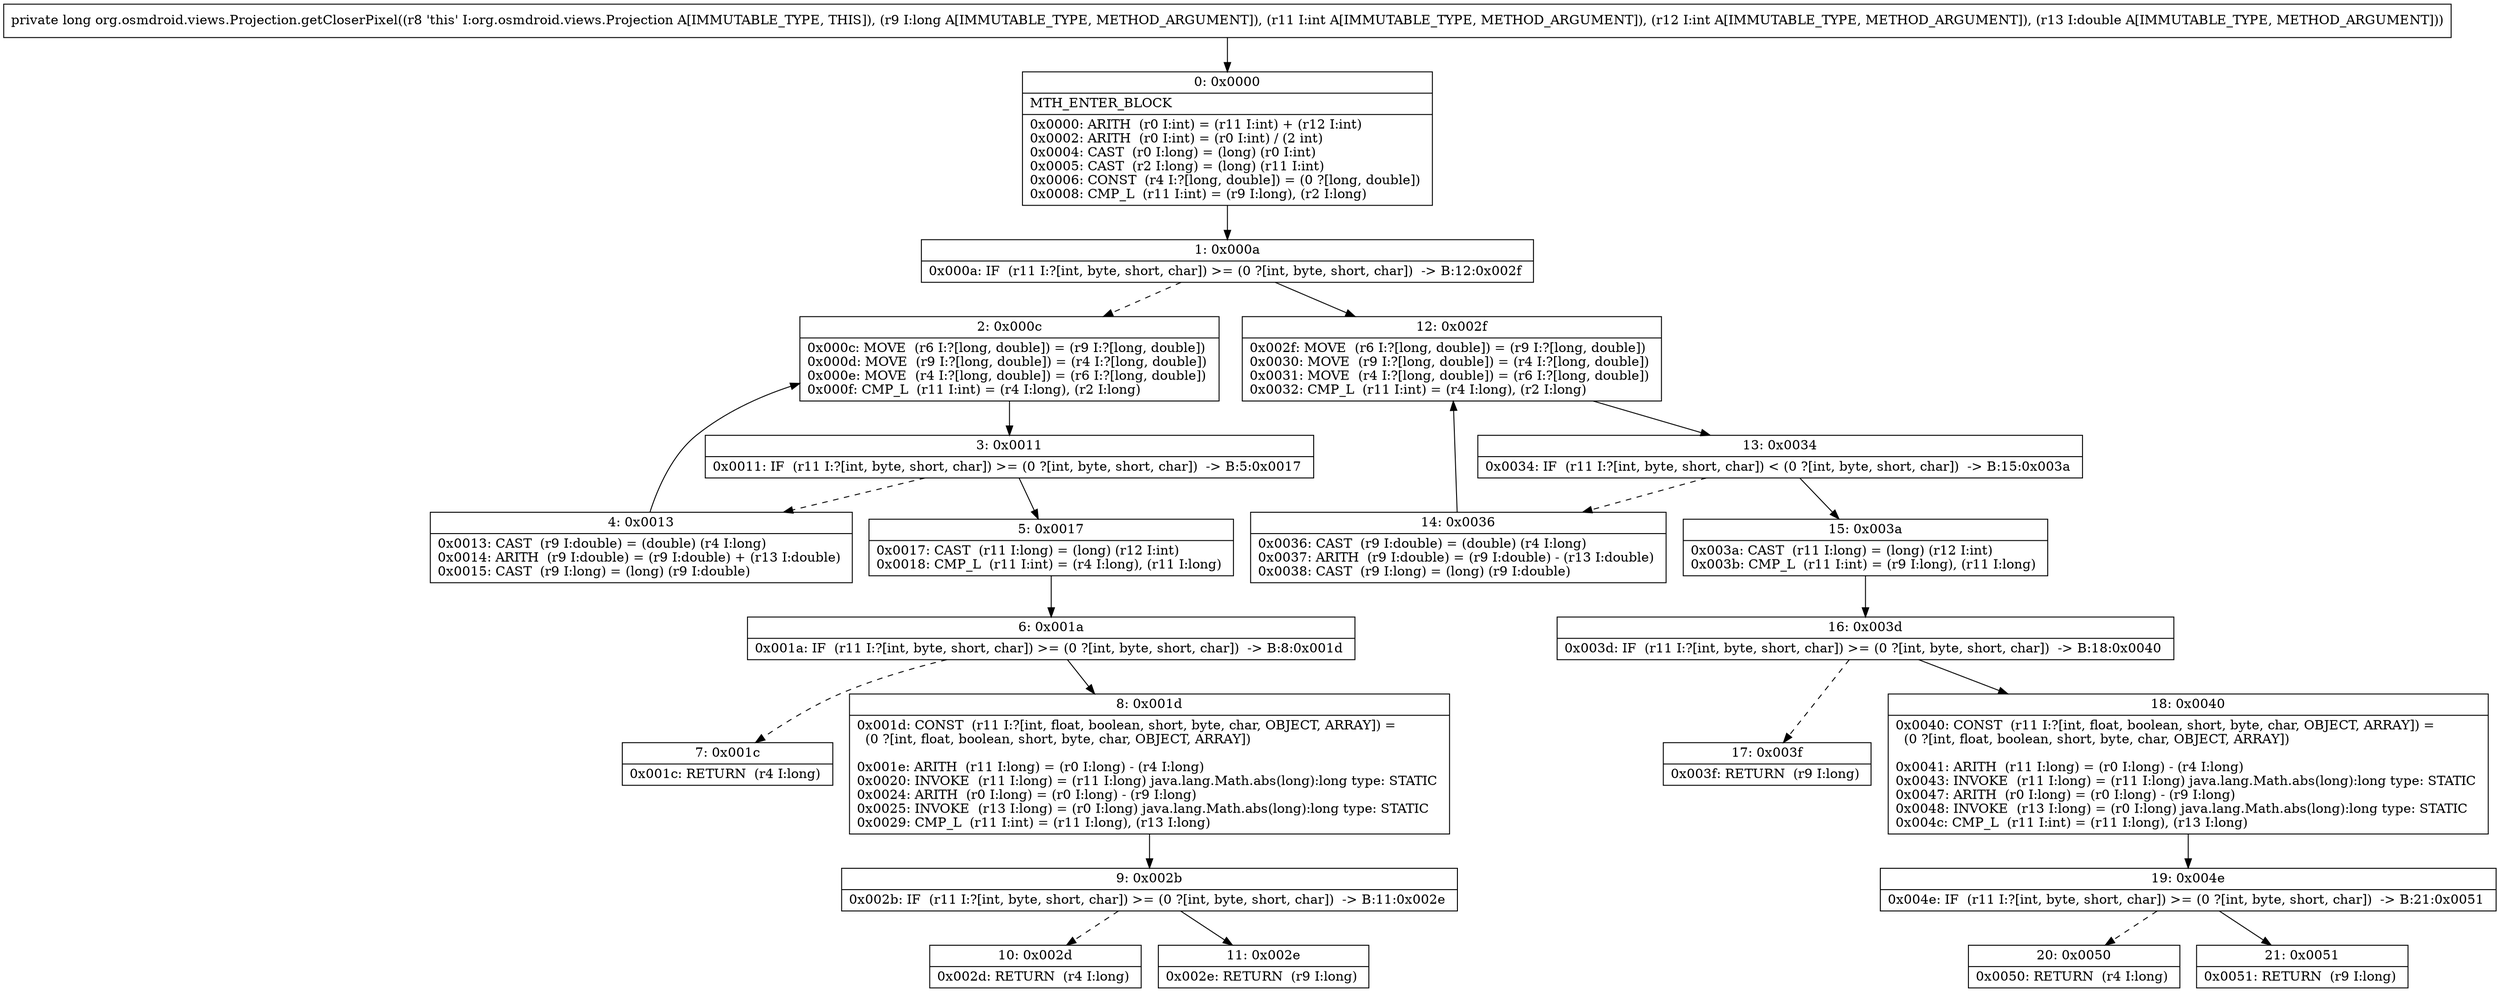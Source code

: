 digraph "CFG fororg.osmdroid.views.Projection.getCloserPixel(JIID)J" {
Node_0 [shape=record,label="{0\:\ 0x0000|MTH_ENTER_BLOCK\l|0x0000: ARITH  (r0 I:int) = (r11 I:int) + (r12 I:int) \l0x0002: ARITH  (r0 I:int) = (r0 I:int) \/ (2 int) \l0x0004: CAST  (r0 I:long) = (long) (r0 I:int) \l0x0005: CAST  (r2 I:long) = (long) (r11 I:int) \l0x0006: CONST  (r4 I:?[long, double]) = (0 ?[long, double]) \l0x0008: CMP_L  (r11 I:int) = (r9 I:long), (r2 I:long) \l}"];
Node_1 [shape=record,label="{1\:\ 0x000a|0x000a: IF  (r11 I:?[int, byte, short, char]) \>= (0 ?[int, byte, short, char])  \-\> B:12:0x002f \l}"];
Node_2 [shape=record,label="{2\:\ 0x000c|0x000c: MOVE  (r6 I:?[long, double]) = (r9 I:?[long, double]) \l0x000d: MOVE  (r9 I:?[long, double]) = (r4 I:?[long, double]) \l0x000e: MOVE  (r4 I:?[long, double]) = (r6 I:?[long, double]) \l0x000f: CMP_L  (r11 I:int) = (r4 I:long), (r2 I:long) \l}"];
Node_3 [shape=record,label="{3\:\ 0x0011|0x0011: IF  (r11 I:?[int, byte, short, char]) \>= (0 ?[int, byte, short, char])  \-\> B:5:0x0017 \l}"];
Node_4 [shape=record,label="{4\:\ 0x0013|0x0013: CAST  (r9 I:double) = (double) (r4 I:long) \l0x0014: ARITH  (r9 I:double) = (r9 I:double) + (r13 I:double) \l0x0015: CAST  (r9 I:long) = (long) (r9 I:double) \l}"];
Node_5 [shape=record,label="{5\:\ 0x0017|0x0017: CAST  (r11 I:long) = (long) (r12 I:int) \l0x0018: CMP_L  (r11 I:int) = (r4 I:long), (r11 I:long) \l}"];
Node_6 [shape=record,label="{6\:\ 0x001a|0x001a: IF  (r11 I:?[int, byte, short, char]) \>= (0 ?[int, byte, short, char])  \-\> B:8:0x001d \l}"];
Node_7 [shape=record,label="{7\:\ 0x001c|0x001c: RETURN  (r4 I:long) \l}"];
Node_8 [shape=record,label="{8\:\ 0x001d|0x001d: CONST  (r11 I:?[int, float, boolean, short, byte, char, OBJECT, ARRAY]) = \l  (0 ?[int, float, boolean, short, byte, char, OBJECT, ARRAY])\l \l0x001e: ARITH  (r11 I:long) = (r0 I:long) \- (r4 I:long) \l0x0020: INVOKE  (r11 I:long) = (r11 I:long) java.lang.Math.abs(long):long type: STATIC \l0x0024: ARITH  (r0 I:long) = (r0 I:long) \- (r9 I:long) \l0x0025: INVOKE  (r13 I:long) = (r0 I:long) java.lang.Math.abs(long):long type: STATIC \l0x0029: CMP_L  (r11 I:int) = (r11 I:long), (r13 I:long) \l}"];
Node_9 [shape=record,label="{9\:\ 0x002b|0x002b: IF  (r11 I:?[int, byte, short, char]) \>= (0 ?[int, byte, short, char])  \-\> B:11:0x002e \l}"];
Node_10 [shape=record,label="{10\:\ 0x002d|0x002d: RETURN  (r4 I:long) \l}"];
Node_11 [shape=record,label="{11\:\ 0x002e|0x002e: RETURN  (r9 I:long) \l}"];
Node_12 [shape=record,label="{12\:\ 0x002f|0x002f: MOVE  (r6 I:?[long, double]) = (r9 I:?[long, double]) \l0x0030: MOVE  (r9 I:?[long, double]) = (r4 I:?[long, double]) \l0x0031: MOVE  (r4 I:?[long, double]) = (r6 I:?[long, double]) \l0x0032: CMP_L  (r11 I:int) = (r4 I:long), (r2 I:long) \l}"];
Node_13 [shape=record,label="{13\:\ 0x0034|0x0034: IF  (r11 I:?[int, byte, short, char]) \< (0 ?[int, byte, short, char])  \-\> B:15:0x003a \l}"];
Node_14 [shape=record,label="{14\:\ 0x0036|0x0036: CAST  (r9 I:double) = (double) (r4 I:long) \l0x0037: ARITH  (r9 I:double) = (r9 I:double) \- (r13 I:double) \l0x0038: CAST  (r9 I:long) = (long) (r9 I:double) \l}"];
Node_15 [shape=record,label="{15\:\ 0x003a|0x003a: CAST  (r11 I:long) = (long) (r12 I:int) \l0x003b: CMP_L  (r11 I:int) = (r9 I:long), (r11 I:long) \l}"];
Node_16 [shape=record,label="{16\:\ 0x003d|0x003d: IF  (r11 I:?[int, byte, short, char]) \>= (0 ?[int, byte, short, char])  \-\> B:18:0x0040 \l}"];
Node_17 [shape=record,label="{17\:\ 0x003f|0x003f: RETURN  (r9 I:long) \l}"];
Node_18 [shape=record,label="{18\:\ 0x0040|0x0040: CONST  (r11 I:?[int, float, boolean, short, byte, char, OBJECT, ARRAY]) = \l  (0 ?[int, float, boolean, short, byte, char, OBJECT, ARRAY])\l \l0x0041: ARITH  (r11 I:long) = (r0 I:long) \- (r4 I:long) \l0x0043: INVOKE  (r11 I:long) = (r11 I:long) java.lang.Math.abs(long):long type: STATIC \l0x0047: ARITH  (r0 I:long) = (r0 I:long) \- (r9 I:long) \l0x0048: INVOKE  (r13 I:long) = (r0 I:long) java.lang.Math.abs(long):long type: STATIC \l0x004c: CMP_L  (r11 I:int) = (r11 I:long), (r13 I:long) \l}"];
Node_19 [shape=record,label="{19\:\ 0x004e|0x004e: IF  (r11 I:?[int, byte, short, char]) \>= (0 ?[int, byte, short, char])  \-\> B:21:0x0051 \l}"];
Node_20 [shape=record,label="{20\:\ 0x0050|0x0050: RETURN  (r4 I:long) \l}"];
Node_21 [shape=record,label="{21\:\ 0x0051|0x0051: RETURN  (r9 I:long) \l}"];
MethodNode[shape=record,label="{private long org.osmdroid.views.Projection.getCloserPixel((r8 'this' I:org.osmdroid.views.Projection A[IMMUTABLE_TYPE, THIS]), (r9 I:long A[IMMUTABLE_TYPE, METHOD_ARGUMENT]), (r11 I:int A[IMMUTABLE_TYPE, METHOD_ARGUMENT]), (r12 I:int A[IMMUTABLE_TYPE, METHOD_ARGUMENT]), (r13 I:double A[IMMUTABLE_TYPE, METHOD_ARGUMENT])) }"];
MethodNode -> Node_0;
Node_0 -> Node_1;
Node_1 -> Node_2[style=dashed];
Node_1 -> Node_12;
Node_2 -> Node_3;
Node_3 -> Node_4[style=dashed];
Node_3 -> Node_5;
Node_4 -> Node_2;
Node_5 -> Node_6;
Node_6 -> Node_7[style=dashed];
Node_6 -> Node_8;
Node_8 -> Node_9;
Node_9 -> Node_10[style=dashed];
Node_9 -> Node_11;
Node_12 -> Node_13;
Node_13 -> Node_14[style=dashed];
Node_13 -> Node_15;
Node_14 -> Node_12;
Node_15 -> Node_16;
Node_16 -> Node_17[style=dashed];
Node_16 -> Node_18;
Node_18 -> Node_19;
Node_19 -> Node_20[style=dashed];
Node_19 -> Node_21;
}

